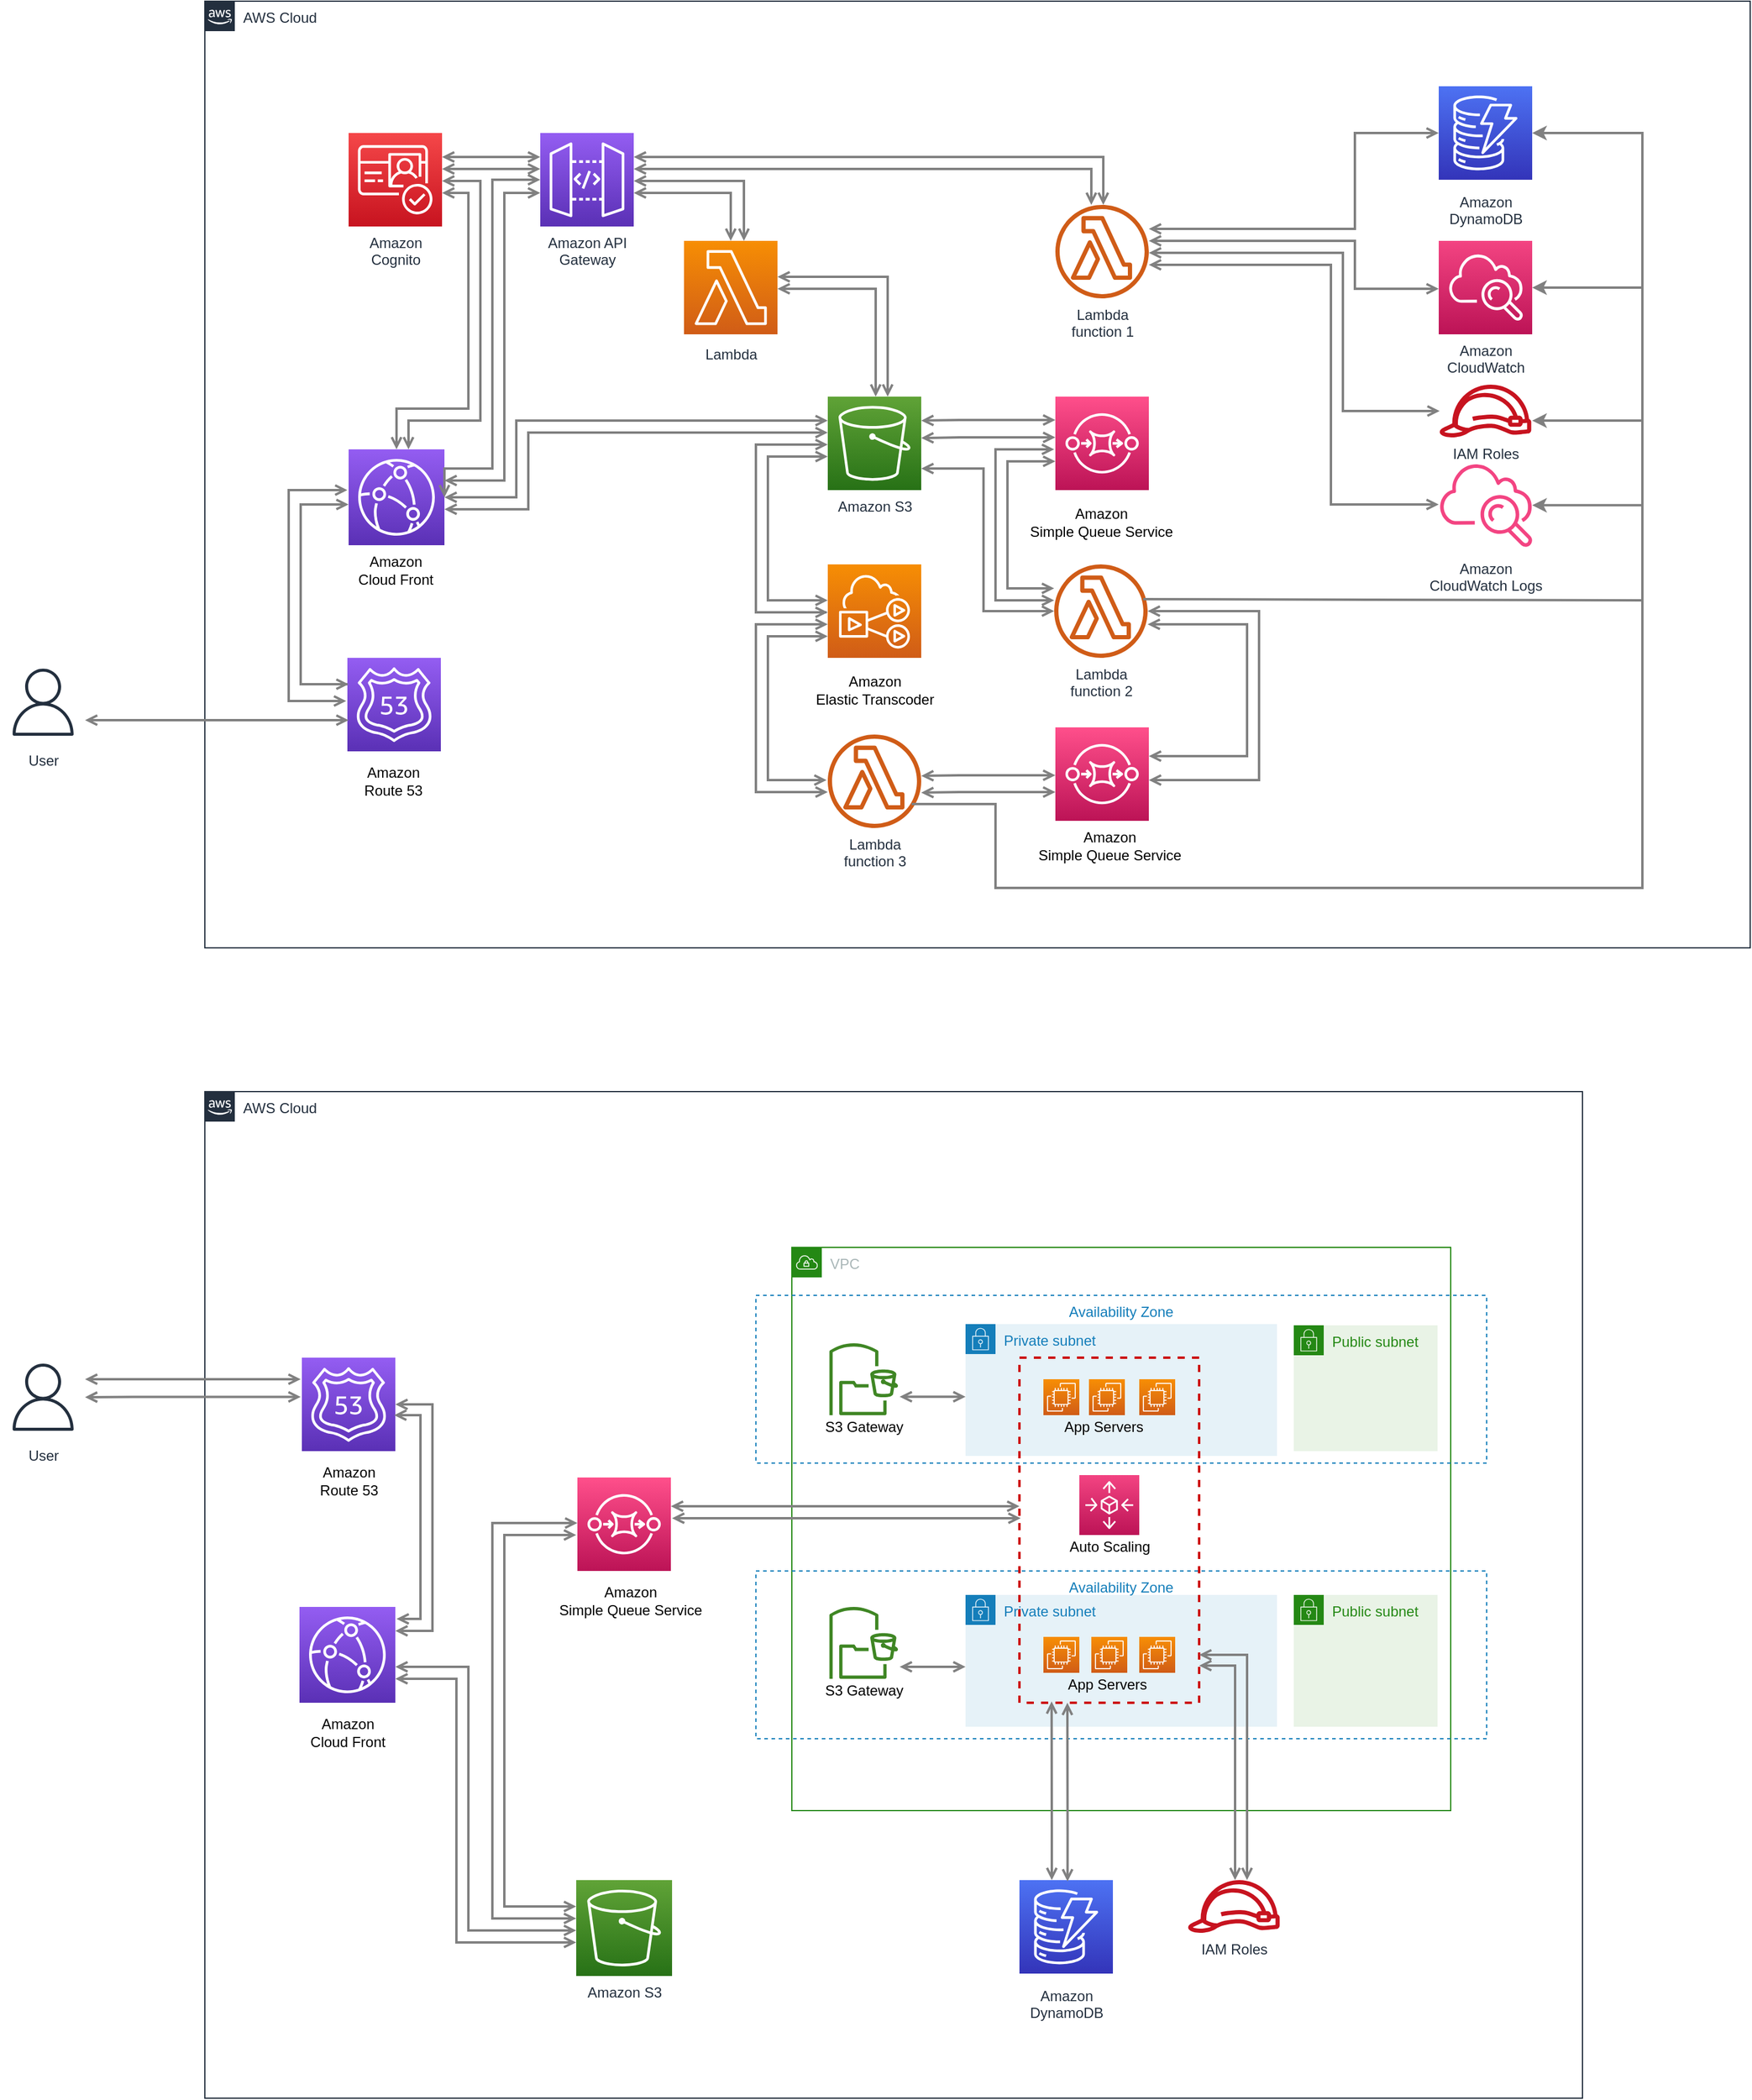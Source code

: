<mxfile version="18.1.1" type="github">
  <diagram id="Ht1M8jgEwFfnCIfOTk4-" name="Page-1">
    <mxGraphModel dx="1185" dy="693" grid="1" gridSize="10" guides="1" tooltips="1" connect="1" arrows="1" fold="1" page="1" pageScale="1" pageWidth="1169" pageHeight="827" math="0" shadow="0">
      <root>
        <mxCell id="0" />
        <mxCell id="1" parent="0" />
        <mxCell id="oiIDUnYNHTpMOxStJqNs-13" value="VPC" style="points=[[0,0],[0.25,0],[0.5,0],[0.75,0],[1,0],[1,0.25],[1,0.5],[1,0.75],[1,1],[0.75,1],[0.5,1],[0.25,1],[0,1],[0,0.75],[0,0.5],[0,0.25]];outlineConnect=0;gradientColor=none;html=1;whiteSpace=wrap;fontSize=12;fontStyle=0;container=1;pointerEvents=0;collapsible=0;recursiveResize=0;shape=mxgraph.aws4.group;grIcon=mxgraph.aws4.group_vpc;strokeColor=#248814;fillColor=none;verticalAlign=top;align=left;spacingLeft=30;fontColor=#AAB7B8;dashed=0;" vertex="1" parent="1">
          <mxGeometry x="750" y="1220" width="550" height="470" as="geometry" />
        </mxCell>
        <mxCell id="oiIDUnYNHTpMOxStJqNs-14" value="Private subnet" style="points=[[0,0],[0.25,0],[0.5,0],[0.75,0],[1,0],[1,0.25],[1,0.5],[1,0.75],[1,1],[0.75,1],[0.5,1],[0.25,1],[0,1],[0,0.75],[0,0.5],[0,0.25]];outlineConnect=0;gradientColor=none;html=1;whiteSpace=wrap;fontSize=12;fontStyle=0;container=1;pointerEvents=0;collapsible=0;recursiveResize=0;shape=mxgraph.aws4.group;grIcon=mxgraph.aws4.group_security_group;grStroke=0;strokeColor=#147EBA;fillColor=#E6F2F8;verticalAlign=top;align=left;spacingLeft=30;fontColor=#147EBA;dashed=0;" vertex="1" parent="oiIDUnYNHTpMOxStJqNs-13">
          <mxGeometry x="145" y="64" width="260" height="110" as="geometry" />
        </mxCell>
        <mxCell id="oiIDUnYNHTpMOxStJqNs-15" value="Private subnet" style="points=[[0,0],[0.25,0],[0.5,0],[0.75,0],[1,0],[1,0.25],[1,0.5],[1,0.75],[1,1],[0.75,1],[0.5,1],[0.25,1],[0,1],[0,0.75],[0,0.5],[0,0.25]];outlineConnect=0;gradientColor=none;html=1;whiteSpace=wrap;fontSize=12;fontStyle=0;container=1;pointerEvents=0;collapsible=0;recursiveResize=0;shape=mxgraph.aws4.group;grIcon=mxgraph.aws4.group_security_group;grStroke=0;strokeColor=#147EBA;fillColor=#E6F2F8;verticalAlign=top;align=left;spacingLeft=30;fontColor=#147EBA;dashed=0;" vertex="1" parent="oiIDUnYNHTpMOxStJqNs-13">
          <mxGeometry x="145" y="290" width="260" height="110" as="geometry" />
        </mxCell>
        <mxCell id="oiIDUnYNHTpMOxStJqNs-27" value="" style="sketch=0;points=[[0,0,0],[0.25,0,0],[0.5,0,0],[0.75,0,0],[1,0,0],[0,1,0],[0.25,1,0],[0.5,1,0],[0.75,1,0],[1,1,0],[0,0.25,0],[0,0.5,0],[0,0.75,0],[1,0.25,0],[1,0.5,0],[1,0.75,0]];points=[[0,0,0],[0.25,0,0],[0.5,0,0],[0.75,0,0],[1,0,0],[0,1,0],[0.25,1,0],[0.5,1,0],[0.75,1,0],[1,1,0],[0,0.25,0],[0,0.5,0],[0,0.75,0],[1,0.25,0],[1,0.5,0],[1,0.75,0]];outlineConnect=0;fontColor=#232F3E;gradientColor=#F34482;gradientDirection=north;fillColor=#BC1356;strokeColor=#ffffff;dashed=0;verticalLabelPosition=bottom;verticalAlign=top;align=center;html=1;fontSize=12;fontStyle=0;aspect=fixed;shape=mxgraph.aws4.resourceIcon;resIcon=mxgraph.aws4.autoscaling;" vertex="1" parent="oiIDUnYNHTpMOxStJqNs-13">
          <mxGeometry x="240" y="190" width="50" height="50" as="geometry" />
        </mxCell>
        <mxCell id="oiIDUnYNHTpMOxStJqNs-28" value="Auto Scaling" style="text;html=1;resizable=0;autosize=1;align=center;verticalAlign=middle;points=[];fillColor=none;strokeColor=none;rounded=0;" vertex="1" parent="oiIDUnYNHTpMOxStJqNs-13">
          <mxGeometry x="225" y="240" width="80" height="20" as="geometry" />
        </mxCell>
        <mxCell id="SyALjqZVbwJZsE9M6Zfd-1" value="AWS Cloud" style="points=[[0,0],[0.25,0],[0.5,0],[0.75,0],[1,0],[1,0.25],[1,0.5],[1,0.75],[1,1],[0.75,1],[0.5,1],[0.25,1],[0,1],[0,0.75],[0,0.5],[0,0.25]];outlineConnect=0;gradientColor=none;html=1;whiteSpace=wrap;fontSize=12;fontStyle=0;container=1;pointerEvents=0;collapsible=0;recursiveResize=0;shape=mxgraph.aws4.group;grIcon=mxgraph.aws4.group_aws_cloud_alt;strokeColor=#232F3E;fillColor=none;verticalAlign=top;align=left;spacingLeft=30;fontColor=#232F3E;dashed=0;" parent="1" vertex="1">
          <mxGeometry x="260" y="180" width="1290" height="790" as="geometry" />
        </mxCell>
        <mxCell id="SyALjqZVbwJZsE9M6Zfd-2" value="" style="sketch=0;points=[[0,0,0],[0.25,0,0],[0.5,0,0],[0.75,0,0],[1,0,0],[0,1,0],[0.25,1,0],[0.5,1,0],[0.75,1,0],[1,1,0],[0,0.25,0],[0,0.5,0],[0,0.75,0],[1,0.25,0],[1,0.5,0],[1,0.75,0]];outlineConnect=0;fontColor=#232F3E;gradientColor=#945DF2;gradientDirection=north;fillColor=#5A30B5;strokeColor=#ffffff;dashed=0;verticalLabelPosition=bottom;verticalAlign=top;align=center;html=1;fontSize=17;fontStyle=0;aspect=fixed;shape=mxgraph.aws4.resourceIcon;resIcon=mxgraph.aws4.cloudfront;" parent="SyALjqZVbwJZsE9M6Zfd-1" vertex="1">
          <mxGeometry x="120" y="374" width="80" height="80" as="geometry" />
        </mxCell>
        <mxCell id="SyALjqZVbwJZsE9M6Zfd-7" value="Amazon &lt;br&gt;Cloud Front" style="text;html=1;resizable=0;autosize=1;align=center;verticalAlign=middle;points=[];fillColor=none;strokeColor=none;rounded=0;fontSize=12;labelBackgroundColor=default;" parent="SyALjqZVbwJZsE9M6Zfd-1" vertex="1">
          <mxGeometry x="119" y="460" width="80" height="30" as="geometry" />
        </mxCell>
        <mxCell id="UEzPUAAOIrF-is8g5C7q-111" value="Amazon &lt;br&gt;Cognito" style="outlineConnect=0;fontColor=#232F3E;gradientColor=#F54749;gradientDirection=north;fillColor=#C7131F;strokeColor=#ffffff;dashed=0;verticalLabelPosition=bottom;verticalAlign=top;align=center;html=1;fontSize=12;fontStyle=0;aspect=fixed;shape=mxgraph.aws4.resourceIcon;resIcon=mxgraph.aws4.cognito;labelBackgroundColor=#ffffff;" parent="SyALjqZVbwJZsE9M6Zfd-1" vertex="1">
          <mxGeometry x="120" y="110" width="78" height="78" as="geometry" />
        </mxCell>
        <mxCell id="UEzPUAAOIrF-is8g5C7q-113" value="Lambda" style="outlineConnect=0;fontColor=#232F3E;gradientColor=#F78E04;gradientDirection=north;fillColor=#D05C17;strokeColor=#ffffff;dashed=0;verticalLabelPosition=bottom;verticalAlign=top;align=center;html=1;fontSize=12;fontStyle=0;aspect=fixed;shape=mxgraph.aws4.resourceIcon;resIcon=mxgraph.aws4.lambda;labelBackgroundColor=#ffffff;spacingTop=3;" parent="SyALjqZVbwJZsE9M6Zfd-1" vertex="1">
          <mxGeometry x="400" y="200" width="78" height="78" as="geometry" />
        </mxCell>
        <mxCell id="UEzPUAAOIrF-is8g5C7q-114" value="Amazon API&lt;br&gt;Gateway&lt;br&gt;" style="outlineConnect=0;fontColor=#232F3E;gradientColor=#945DF2;gradientDirection=north;fillColor=#5A30B5;strokeColor=#ffffff;dashed=0;verticalLabelPosition=bottom;verticalAlign=top;align=center;html=1;fontSize=12;fontStyle=0;aspect=fixed;shape=mxgraph.aws4.resourceIcon;resIcon=mxgraph.aws4.api_gateway;labelBackgroundColor=#ffffff;" parent="SyALjqZVbwJZsE9M6Zfd-1" vertex="1">
          <mxGeometry x="280" y="110" width="78" height="78" as="geometry" />
        </mxCell>
        <mxCell id="UEzPUAAOIrF-is8g5C7q-126" style="edgeStyle=orthogonalEdgeStyle;rounded=0;orthogonalLoop=1;jettySize=auto;html=1;startArrow=open;startFill=0;endArrow=open;endFill=0;strokeWidth=2;strokeColor=#808080;" parent="SyALjqZVbwJZsE9M6Zfd-1" source="UEzPUAAOIrF-is8g5C7q-113" target="UEzPUAAOIrF-is8g5C7q-114" edge="1">
          <mxGeometry relative="1" as="geometry">
            <Array as="points">
              <mxPoint x="439" y="160" />
            </Array>
          </mxGeometry>
        </mxCell>
        <mxCell id="UEzPUAAOIrF-is8g5C7q-141" style="edgeStyle=orthogonalEdgeStyle;rounded=0;orthogonalLoop=1;jettySize=auto;html=1;startArrow=open;startFill=0;endArrow=open;endFill=0;strokeWidth=2;strokeColor=#808080;" parent="SyALjqZVbwJZsE9M6Zfd-1" source="UEzPUAAOIrF-is8g5C7q-113" target="UEzPUAAOIrF-is8g5C7q-114" edge="1">
          <mxGeometry relative="1" as="geometry">
            <mxPoint x="421" y="119.664" as="sourcePoint" />
            <mxPoint x="338.966" y="206.94" as="targetPoint" />
            <Array as="points">
              <mxPoint x="450" y="150" />
            </Array>
          </mxGeometry>
        </mxCell>
        <mxCell id="UEzPUAAOIrF-is8g5C7q-115" value="Lambda&lt;br&gt;function 1" style="outlineConnect=0;fontColor=#232F3E;gradientColor=none;fillColor=#D05C17;strokeColor=none;dashed=0;verticalLabelPosition=bottom;verticalAlign=top;align=center;html=1;fontSize=12;fontStyle=0;aspect=fixed;pointerEvents=1;shape=mxgraph.aws4.lambda_function;labelBackgroundColor=#ffffff;" parent="SyALjqZVbwJZsE9M6Zfd-1" vertex="1">
          <mxGeometry x="710" y="170" width="78" height="78" as="geometry" />
        </mxCell>
        <mxCell id="UEzPUAAOIrF-is8g5C7q-129" style="edgeStyle=orthogonalEdgeStyle;rounded=0;orthogonalLoop=1;jettySize=auto;html=1;startArrow=open;startFill=0;endArrow=open;endFill=0;strokeWidth=2;strokeColor=#808080;" parent="SyALjqZVbwJZsE9M6Zfd-1" source="UEzPUAAOIrF-is8g5C7q-114" target="UEzPUAAOIrF-is8g5C7q-115" edge="1">
          <mxGeometry relative="1" as="geometry">
            <Array as="points">
              <mxPoint x="740" y="140" />
            </Array>
          </mxGeometry>
        </mxCell>
        <mxCell id="UEzPUAAOIrF-is8g5C7q-142" style="edgeStyle=orthogonalEdgeStyle;rounded=0;orthogonalLoop=1;jettySize=auto;html=1;startArrow=open;startFill=0;endArrow=open;endFill=0;strokeWidth=2;strokeColor=#808080;" parent="SyALjqZVbwJZsE9M6Zfd-1" source="UEzPUAAOIrF-is8g5C7q-114" target="UEzPUAAOIrF-is8g5C7q-115" edge="1">
          <mxGeometry relative="1" as="geometry">
            <mxPoint x="378" y="245.94" as="sourcePoint" />
            <mxPoint x="511" y="245.94" as="targetPoint" />
            <Array as="points">
              <mxPoint x="750" y="130" />
            </Array>
          </mxGeometry>
        </mxCell>
        <mxCell id="UEzPUAAOIrF-is8g5C7q-119" value="Amazon&lt;br&gt;DynamoDB&lt;br&gt;" style="outlineConnect=0;fontColor=#232F3E;gradientColor=#4D72F3;gradientDirection=north;fillColor=#3334B9;strokeColor=#ffffff;dashed=0;verticalLabelPosition=bottom;verticalAlign=top;align=center;html=1;fontSize=12;fontStyle=0;aspect=fixed;shape=mxgraph.aws4.resourceIcon;resIcon=mxgraph.aws4.dynamodb;labelBackgroundColor=#ffffff;spacingTop=5;" parent="SyALjqZVbwJZsE9M6Zfd-1" vertex="1">
          <mxGeometry x="1030.0" y="70.94" width="78" height="78" as="geometry" />
        </mxCell>
        <mxCell id="UEzPUAAOIrF-is8g5C7q-132" style="edgeStyle=orthogonalEdgeStyle;rounded=0;orthogonalLoop=1;jettySize=auto;html=1;startArrow=open;startFill=0;endArrow=open;endFill=0;strokeWidth=2;strokeColor=#808080;" parent="SyALjqZVbwJZsE9M6Zfd-1" source="UEzPUAAOIrF-is8g5C7q-115" target="UEzPUAAOIrF-is8g5C7q-119" edge="1">
          <mxGeometry relative="1" as="geometry">
            <Array as="points">
              <mxPoint x="960" y="190" />
              <mxPoint x="960" y="110" />
            </Array>
          </mxGeometry>
        </mxCell>
        <mxCell id="UEzPUAAOIrF-is8g5C7q-121" value="Amazon&lt;br&gt;CloudWatch&lt;br&gt;" style="outlineConnect=0;fontColor=#232F3E;gradientColor=#F34482;gradientDirection=north;fillColor=#BC1356;strokeColor=#ffffff;dashed=0;verticalLabelPosition=bottom;verticalAlign=top;align=center;html=1;fontSize=12;fontStyle=0;aspect=fixed;shape=mxgraph.aws4.resourceIcon;resIcon=mxgraph.aws4.cloudwatch;labelBackgroundColor=#ffffff;" parent="SyALjqZVbwJZsE9M6Zfd-1" vertex="1">
          <mxGeometry x="1030.0" y="200" width="78" height="78" as="geometry" />
        </mxCell>
        <mxCell id="UEzPUAAOIrF-is8g5C7q-122" value="IAM Roles" style="outlineConnect=0;fontColor=#232F3E;gradientColor=none;fillColor=#C7131F;strokeColor=none;dashed=0;verticalLabelPosition=bottom;verticalAlign=top;align=center;html=1;fontSize=12;fontStyle=0;aspect=fixed;pointerEvents=1;shape=mxgraph.aws4.role;labelBackgroundColor=#ffffff;" parent="SyALjqZVbwJZsE9M6Zfd-1" vertex="1">
          <mxGeometry x="1030.0" y="320" width="78" height="44" as="geometry" />
        </mxCell>
        <mxCell id="UEzPUAAOIrF-is8g5C7q-123" value="Amazon&lt;br&gt;CloudWatch Logs&lt;br&gt;" style="outlineConnect=0;fontColor=#232F3E;gradientColor=none;gradientDirection=north;fillColor=#F34482;strokeColor=none;dashed=0;verticalLabelPosition=bottom;verticalAlign=top;align=center;html=1;fontSize=12;fontStyle=0;aspect=fixed;shape=mxgraph.aws4.cloudwatch;labelBackgroundColor=#ffffff;" parent="SyALjqZVbwJZsE9M6Zfd-1" vertex="1">
          <mxGeometry x="1030.0" y="382" width="78" height="78" as="geometry" />
        </mxCell>
        <mxCell id="UEzPUAAOIrF-is8g5C7q-134" style="edgeStyle=orthogonalEdgeStyle;rounded=0;orthogonalLoop=1;jettySize=auto;html=1;startArrow=open;startFill=0;endArrow=open;endFill=0;strokeWidth=2;strokeColor=#808080;" parent="SyALjqZVbwJZsE9M6Zfd-1" source="UEzPUAAOIrF-is8g5C7q-115" target="UEzPUAAOIrF-is8g5C7q-121" edge="1">
          <mxGeometry relative="1" as="geometry">
            <Array as="points">
              <mxPoint x="960" y="200" />
              <mxPoint x="960" y="240" />
            </Array>
          </mxGeometry>
        </mxCell>
        <mxCell id="UEzPUAAOIrF-is8g5C7q-135" style="edgeStyle=orthogonalEdgeStyle;rounded=0;orthogonalLoop=1;jettySize=auto;html=1;startArrow=open;startFill=0;endArrow=open;endFill=0;strokeWidth=2;strokeColor=#808080;" parent="SyALjqZVbwJZsE9M6Zfd-1" source="UEzPUAAOIrF-is8g5C7q-115" target="UEzPUAAOIrF-is8g5C7q-122" edge="1">
          <mxGeometry relative="1" as="geometry">
            <Array as="points">
              <mxPoint x="950" y="210" />
              <mxPoint x="950" y="342" />
            </Array>
          </mxGeometry>
        </mxCell>
        <mxCell id="UEzPUAAOIrF-is8g5C7q-136" style="edgeStyle=orthogonalEdgeStyle;rounded=0;orthogonalLoop=1;jettySize=auto;html=1;startArrow=open;startFill=0;endArrow=open;endFill=0;strokeWidth=2;strokeColor=#808080;" parent="SyALjqZVbwJZsE9M6Zfd-1" source="UEzPUAAOIrF-is8g5C7q-115" target="UEzPUAAOIrF-is8g5C7q-123" edge="1">
          <mxGeometry relative="1" as="geometry">
            <Array as="points">
              <mxPoint x="940" y="220" />
              <mxPoint x="940" y="420" />
            </Array>
          </mxGeometry>
        </mxCell>
        <mxCell id="UEzPUAAOIrF-is8g5C7q-116" value="Amazon S3" style="outlineConnect=0;fontColor=#232F3E;gradientColor=#60A337;gradientDirection=north;fillColor=#277116;strokeColor=#ffffff;dashed=0;verticalLabelPosition=bottom;verticalAlign=top;align=center;html=1;fontSize=12;fontStyle=0;aspect=fixed;shape=mxgraph.aws4.resourceIcon;resIcon=mxgraph.aws4.s3;labelBackgroundColor=#ffffff;" parent="SyALjqZVbwJZsE9M6Zfd-1" vertex="1">
          <mxGeometry x="520.0" y="330" width="78" height="78" as="geometry" />
        </mxCell>
        <mxCell id="SyALjqZVbwJZsE9M6Zfd-11" style="edgeStyle=orthogonalEdgeStyle;rounded=0;orthogonalLoop=1;jettySize=auto;html=1;startArrow=open;startFill=0;endArrow=open;endFill=0;strokeWidth=2;strokeColor=#808080;" parent="SyALjqZVbwJZsE9M6Zfd-1" edge="1">
          <mxGeometry relative="1" as="geometry">
            <mxPoint x="280" y="130" as="sourcePoint" />
            <mxPoint x="198.0" y="130" as="targetPoint" />
            <Array as="points">
              <mxPoint x="230" y="130" />
              <mxPoint x="230" y="130" />
            </Array>
          </mxGeometry>
        </mxCell>
        <mxCell id="SyALjqZVbwJZsE9M6Zfd-12" style="edgeStyle=orthogonalEdgeStyle;rounded=0;orthogonalLoop=1;jettySize=auto;html=1;startArrow=open;startFill=0;endArrow=open;endFill=0;strokeWidth=2;strokeColor=#808080;" parent="SyALjqZVbwJZsE9M6Zfd-1" edge="1">
          <mxGeometry relative="1" as="geometry">
            <mxPoint x="280" y="140" as="sourcePoint" />
            <mxPoint x="198.0" y="140" as="targetPoint" />
            <Array as="points">
              <mxPoint x="230" y="140" />
              <mxPoint x="230" y="140" />
            </Array>
          </mxGeometry>
        </mxCell>
        <mxCell id="SyALjqZVbwJZsE9M6Zfd-13" style="edgeStyle=orthogonalEdgeStyle;rounded=0;orthogonalLoop=1;jettySize=auto;html=1;startArrow=open;startFill=0;endArrow=open;endFill=0;strokeWidth=2;strokeColor=#808080;" parent="SyALjqZVbwJZsE9M6Zfd-1" source="UEzPUAAOIrF-is8g5C7q-116" target="UEzPUAAOIrF-is8g5C7q-113" edge="1">
          <mxGeometry relative="1" as="geometry">
            <mxPoint x="570" y="278" as="sourcePoint" />
            <mxPoint x="478" y="228" as="targetPoint" />
            <Array as="points">
              <mxPoint x="560" y="240" />
            </Array>
          </mxGeometry>
        </mxCell>
        <mxCell id="SyALjqZVbwJZsE9M6Zfd-16" style="edgeStyle=orthogonalEdgeStyle;rounded=0;orthogonalLoop=1;jettySize=auto;html=1;startArrow=open;startFill=0;endArrow=open;endFill=0;strokeWidth=2;strokeColor=#808080;" parent="SyALjqZVbwJZsE9M6Zfd-1" source="UEzPUAAOIrF-is8g5C7q-116" edge="1">
          <mxGeometry relative="1" as="geometry">
            <mxPoint x="570" y="320" as="sourcePoint" />
            <mxPoint x="478" y="230" as="targetPoint" />
            <Array as="points">
              <mxPoint x="570" y="230" />
            </Array>
          </mxGeometry>
        </mxCell>
        <mxCell id="SyALjqZVbwJZsE9M6Zfd-17" style="edgeStyle=orthogonalEdgeStyle;rounded=0;orthogonalLoop=1;jettySize=auto;html=1;startArrow=open;startFill=0;endArrow=open;endFill=0;strokeWidth=2;strokeColor=#808080;" parent="SyALjqZVbwJZsE9M6Zfd-1" source="UEzPUAAOIrF-is8g5C7q-114" target="SyALjqZVbwJZsE9M6Zfd-2" edge="1">
          <mxGeometry relative="1" as="geometry">
            <mxPoint x="272" y="290" as="sourcePoint" />
            <mxPoint x="190.0" y="290" as="targetPoint" />
            <Array as="points">
              <mxPoint x="250" y="160" />
              <mxPoint x="250" y="400" />
            </Array>
          </mxGeometry>
        </mxCell>
        <mxCell id="SyALjqZVbwJZsE9M6Zfd-21" style="edgeStyle=orthogonalEdgeStyle;rounded=0;orthogonalLoop=1;jettySize=auto;html=1;startArrow=open;startFill=0;endArrow=open;endFill=0;strokeWidth=2;strokeColor=#808080;entryX=1;entryY=0.5;entryDx=0;entryDy=0;entryPerimeter=0;" parent="SyALjqZVbwJZsE9M6Zfd-1" source="UEzPUAAOIrF-is8g5C7q-114" target="SyALjqZVbwJZsE9M6Zfd-2" edge="1">
          <mxGeometry relative="1" as="geometry">
            <mxPoint x="270" y="148.94" as="sourcePoint" />
            <mxPoint x="190" y="418.94" as="targetPoint" />
            <Array as="points">
              <mxPoint x="240" y="149" />
              <mxPoint x="240" y="390" />
            </Array>
          </mxGeometry>
        </mxCell>
        <mxCell id="SyALjqZVbwJZsE9M6Zfd-22" style="edgeStyle=orthogonalEdgeStyle;rounded=0;orthogonalLoop=1;jettySize=auto;html=1;startArrow=open;startFill=0;endArrow=open;endFill=0;strokeWidth=2;strokeColor=#808080;" parent="SyALjqZVbwJZsE9M6Zfd-1" source="UEzPUAAOIrF-is8g5C7q-116" target="SyALjqZVbwJZsE9M6Zfd-2" edge="1">
          <mxGeometry relative="1" as="geometry">
            <mxPoint x="282" y="413.58" as="sourcePoint" />
            <mxPoint x="220" y="414" as="targetPoint" />
            <Array as="points">
              <mxPoint x="260" y="350" />
              <mxPoint x="260" y="414" />
            </Array>
          </mxGeometry>
        </mxCell>
        <mxCell id="SyALjqZVbwJZsE9M6Zfd-24" style="edgeStyle=orthogonalEdgeStyle;rounded=0;orthogonalLoop=1;jettySize=auto;html=1;startArrow=open;startFill=0;endArrow=open;endFill=0;strokeWidth=2;strokeColor=#808080;" parent="SyALjqZVbwJZsE9M6Zfd-1" edge="1">
          <mxGeometry relative="1" as="geometry">
            <mxPoint x="520" y="360" as="sourcePoint" />
            <mxPoint x="200" y="424" as="targetPoint" />
            <Array as="points">
              <mxPoint x="520" y="360" />
              <mxPoint x="270" y="360" />
              <mxPoint x="270" y="424" />
            </Array>
          </mxGeometry>
        </mxCell>
        <mxCell id="SyALjqZVbwJZsE9M6Zfd-25" value="" style="sketch=0;points=[[0,0,0],[0.25,0,0],[0.5,0,0],[0.75,0,0],[1,0,0],[0,1,0],[0.25,1,0],[0.5,1,0],[0.75,1,0],[1,1,0],[0,0.25,0],[0,0.5,0],[0,0.75,0],[1,0.25,0],[1,0.5,0],[1,0.75,0]];outlineConnect=0;fontColor=#232F3E;gradientColor=#FF4F8B;gradientDirection=north;fillColor=#BC1356;strokeColor=#ffffff;dashed=0;verticalLabelPosition=bottom;verticalAlign=top;align=center;html=1;fontSize=12;fontStyle=0;aspect=fixed;shape=mxgraph.aws4.resourceIcon;resIcon=mxgraph.aws4.sqs;labelBackgroundColor=default;" parent="SyALjqZVbwJZsE9M6Zfd-1" vertex="1">
          <mxGeometry x="710" y="330" width="78" height="78" as="geometry" />
        </mxCell>
        <mxCell id="SyALjqZVbwJZsE9M6Zfd-26" value="Amazon &lt;br&gt;Simple Queue Service" style="text;html=1;resizable=0;autosize=1;align=center;verticalAlign=middle;points=[];fillColor=none;strokeColor=none;rounded=0;fontSize=12;labelBackgroundColor=default;" parent="SyALjqZVbwJZsE9M6Zfd-1" vertex="1">
          <mxGeometry x="683" y="420" width="130" height="30" as="geometry" />
        </mxCell>
        <mxCell id="SyALjqZVbwJZsE9M6Zfd-27" style="edgeStyle=orthogonalEdgeStyle;rounded=0;orthogonalLoop=1;jettySize=auto;html=1;startArrow=open;startFill=0;endArrow=open;endFill=0;strokeWidth=2;strokeColor=#808080;exitX=0;exitY=0.25;exitDx=0;exitDy=0;exitPerimeter=0;" parent="SyALjqZVbwJZsE9M6Zfd-1" source="SyALjqZVbwJZsE9M6Zfd-25" edge="1">
          <mxGeometry relative="1" as="geometry">
            <mxPoint x="680" y="350.0" as="sourcePoint" />
            <mxPoint x="598.0" y="350.0" as="targetPoint" />
            <Array as="points">
              <mxPoint x="630" y="349" />
            </Array>
          </mxGeometry>
        </mxCell>
        <mxCell id="SyALjqZVbwJZsE9M6Zfd-28" style="edgeStyle=orthogonalEdgeStyle;rounded=0;orthogonalLoop=1;jettySize=auto;html=1;startArrow=open;startFill=0;endArrow=open;endFill=0;strokeWidth=2;strokeColor=#808080;exitX=0;exitY=0.25;exitDx=0;exitDy=0;exitPerimeter=0;" parent="SyALjqZVbwJZsE9M6Zfd-1" edge="1">
          <mxGeometry relative="1" as="geometry">
            <mxPoint x="710" y="364.02" as="sourcePoint" />
            <mxPoint x="598.0" y="364.52" as="targetPoint" />
            <Array as="points">
              <mxPoint x="630" y="363.52" />
            </Array>
          </mxGeometry>
        </mxCell>
        <mxCell id="SyALjqZVbwJZsE9M6Zfd-29" value="" style="sketch=0;points=[[0,0,0],[0.25,0,0],[0.5,0,0],[0.75,0,0],[1,0,0],[0,1,0],[0.25,1,0],[0.5,1,0],[0.75,1,0],[1,1,0],[0,0.25,0],[0,0.5,0],[0,0.75,0],[1,0.25,0],[1,0.5,0],[1,0.75,0]];outlineConnect=0;fontColor=#232F3E;gradientColor=#F78E04;gradientDirection=north;fillColor=#D05C17;strokeColor=#ffffff;dashed=0;verticalLabelPosition=bottom;verticalAlign=top;align=center;html=1;fontSize=12;fontStyle=0;aspect=fixed;shape=mxgraph.aws4.resourceIcon;resIcon=mxgraph.aws4.elastic_transcoder;labelBackgroundColor=default;" parent="SyALjqZVbwJZsE9M6Zfd-1" vertex="1">
          <mxGeometry x="520" y="470" width="78" height="78" as="geometry" />
        </mxCell>
        <mxCell id="SyALjqZVbwJZsE9M6Zfd-30" value="Amazon &lt;br&gt;Elastic Transcoder" style="text;html=1;resizable=0;autosize=1;align=center;verticalAlign=middle;points=[];fillColor=none;strokeColor=none;rounded=0;fontSize=12;labelBackgroundColor=default;" parent="SyALjqZVbwJZsE9M6Zfd-1" vertex="1">
          <mxGeometry x="504" y="560" width="110" height="30" as="geometry" />
        </mxCell>
        <mxCell id="SyALjqZVbwJZsE9M6Zfd-33" value="Lambda&lt;br&gt;function 2" style="outlineConnect=0;fontColor=#232F3E;gradientColor=none;fillColor=#D05C17;strokeColor=none;dashed=0;verticalLabelPosition=bottom;verticalAlign=top;align=center;html=1;fontSize=12;fontStyle=0;aspect=fixed;pointerEvents=1;shape=mxgraph.aws4.lambda_function;labelBackgroundColor=#ffffff;" parent="SyALjqZVbwJZsE9M6Zfd-1" vertex="1">
          <mxGeometry x="709" y="470" width="78" height="78" as="geometry" />
        </mxCell>
        <mxCell id="SyALjqZVbwJZsE9M6Zfd-34" value="Lambda&lt;br&gt;function 3" style="outlineConnect=0;fontColor=#232F3E;gradientColor=none;fillColor=#D05C17;strokeColor=none;dashed=0;verticalLabelPosition=bottom;verticalAlign=top;align=center;html=1;fontSize=12;fontStyle=0;aspect=fixed;pointerEvents=1;shape=mxgraph.aws4.lambda_function;labelBackgroundColor=#ffffff;" parent="SyALjqZVbwJZsE9M6Zfd-1" vertex="1">
          <mxGeometry x="520" y="612" width="78" height="78" as="geometry" />
        </mxCell>
        <mxCell id="SyALjqZVbwJZsE9M6Zfd-35" value="" style="sketch=0;points=[[0,0,0],[0.25,0,0],[0.5,0,0],[0.75,0,0],[1,0,0],[0,1,0],[0.25,1,0],[0.5,1,0],[0.75,1,0],[1,1,0],[0,0.25,0],[0,0.5,0],[0,0.75,0],[1,0.25,0],[1,0.5,0],[1,0.75,0]];outlineConnect=0;fontColor=#232F3E;gradientColor=#FF4F8B;gradientDirection=north;fillColor=#BC1356;strokeColor=#ffffff;dashed=0;verticalLabelPosition=bottom;verticalAlign=top;align=center;html=1;fontSize=12;fontStyle=0;aspect=fixed;shape=mxgraph.aws4.resourceIcon;resIcon=mxgraph.aws4.sqs;labelBackgroundColor=default;" parent="SyALjqZVbwJZsE9M6Zfd-1" vertex="1">
          <mxGeometry x="710" y="606" width="78" height="78" as="geometry" />
        </mxCell>
        <mxCell id="SyALjqZVbwJZsE9M6Zfd-36" value="Amazon &lt;br&gt;Simple Queue Service" style="text;html=1;resizable=0;autosize=1;align=center;verticalAlign=middle;points=[];fillColor=none;strokeColor=none;rounded=0;fontSize=12;labelBackgroundColor=default;" parent="SyALjqZVbwJZsE9M6Zfd-1" vertex="1">
          <mxGeometry x="690" y="690" width="130" height="30" as="geometry" />
        </mxCell>
        <mxCell id="SyALjqZVbwJZsE9M6Zfd-37" style="edgeStyle=orthogonalEdgeStyle;rounded=0;orthogonalLoop=1;jettySize=auto;html=1;startArrow=open;startFill=0;endArrow=open;endFill=0;strokeWidth=2;strokeColor=#808080;exitX=0;exitY=0.25;exitDx=0;exitDy=0;exitPerimeter=0;" parent="SyALjqZVbwJZsE9M6Zfd-1" target="SyALjqZVbwJZsE9M6Zfd-33" edge="1">
          <mxGeometry relative="1" as="geometry">
            <mxPoint x="709.0" y="374.02" as="sourcePoint" />
            <mxPoint x="597" y="374.52" as="targetPoint" />
            <Array as="points">
              <mxPoint x="660" y="374" />
              <mxPoint x="660" y="500" />
            </Array>
          </mxGeometry>
        </mxCell>
        <mxCell id="SyALjqZVbwJZsE9M6Zfd-43" value="" style="endArrow=classic;html=1;rounded=0;fontSize=12;strokeColor=#808080;strokeWidth=2;exitX=0.953;exitY=0.372;exitDx=0;exitDy=0;exitPerimeter=0;" parent="SyALjqZVbwJZsE9M6Zfd-1" source="SyALjqZVbwJZsE9M6Zfd-33" target="UEzPUAAOIrF-is8g5C7q-119" edge="1">
          <mxGeometry width="50" height="50" relative="1" as="geometry">
            <mxPoint x="790" y="500" as="sourcePoint" />
            <mxPoint x="1118.0" y="441.0" as="targetPoint" />
            <Array as="points">
              <mxPoint x="1200" y="500" />
              <mxPoint x="1200" y="110" />
            </Array>
          </mxGeometry>
        </mxCell>
        <mxCell id="SyALjqZVbwJZsE9M6Zfd-49" style="edgeStyle=orthogonalEdgeStyle;rounded=0;orthogonalLoop=1;jettySize=auto;html=1;startArrow=open;startFill=0;endArrow=open;endFill=0;strokeWidth=2;strokeColor=#808080;" parent="SyALjqZVbwJZsE9M6Zfd-1" source="SyALjqZVbwJZsE9M6Zfd-33" target="SyALjqZVbwJZsE9M6Zfd-35" edge="1">
          <mxGeometry relative="1" as="geometry">
            <mxPoint x="710" y="520" as="sourcePoint" />
            <mxPoint x="628.0" y="530" as="targetPoint" />
            <Array as="points">
              <mxPoint x="870" y="520" />
              <mxPoint x="870" y="630" />
            </Array>
          </mxGeometry>
        </mxCell>
        <mxCell id="SyALjqZVbwJZsE9M6Zfd-47" style="edgeStyle=orthogonalEdgeStyle;rounded=0;orthogonalLoop=1;jettySize=auto;html=1;startArrow=open;startFill=0;endArrow=open;endFill=0;strokeWidth=2;strokeColor=#808080;" parent="SyALjqZVbwJZsE9M6Zfd-1" source="SyALjqZVbwJZsE9M6Zfd-33" target="UEzPUAAOIrF-is8g5C7q-116" edge="1">
          <mxGeometry relative="1" as="geometry">
            <mxPoint x="710" y="520" as="sourcePoint" />
            <mxPoint x="608.0" y="390" as="targetPoint" />
            <Array as="points">
              <mxPoint x="650" y="509" />
              <mxPoint x="650" y="390" />
            </Array>
          </mxGeometry>
        </mxCell>
        <mxCell id="SyALjqZVbwJZsE9M6Zfd-51" style="edgeStyle=orthogonalEdgeStyle;rounded=0;orthogonalLoop=1;jettySize=auto;html=1;startArrow=open;startFill=0;endArrow=open;endFill=0;strokeWidth=2;strokeColor=#808080;" parent="SyALjqZVbwJZsE9M6Zfd-1" source="SyALjqZVbwJZsE9M6Zfd-33" target="SyALjqZVbwJZsE9M6Zfd-35" edge="1">
          <mxGeometry relative="1" as="geometry">
            <mxPoint x="710" y="530" as="sourcePoint" />
            <mxPoint x="810" y="650" as="targetPoint" />
            <Array as="points">
              <mxPoint x="880" y="509" />
              <mxPoint x="880" y="650" />
            </Array>
          </mxGeometry>
        </mxCell>
        <mxCell id="SyALjqZVbwJZsE9M6Zfd-54" value="" style="endArrow=classic;html=1;rounded=0;fontSize=12;strokeColor=#808080;strokeWidth=2;" parent="SyALjqZVbwJZsE9M6Zfd-1" edge="1">
          <mxGeometry width="50" height="50" relative="1" as="geometry">
            <mxPoint x="1200" y="350" as="sourcePoint" />
            <mxPoint x="1108" y="350" as="targetPoint" />
            <Array as="points">
              <mxPoint x="1150" y="350" />
            </Array>
          </mxGeometry>
        </mxCell>
        <mxCell id="SyALjqZVbwJZsE9M6Zfd-55" value="" style="endArrow=classic;html=1;rounded=0;fontSize=12;strokeColor=#808080;strokeWidth=2;" parent="SyALjqZVbwJZsE9M6Zfd-1" edge="1">
          <mxGeometry width="50" height="50" relative="1" as="geometry">
            <mxPoint x="1200" y="420.68" as="sourcePoint" />
            <mxPoint x="1108" y="420.68" as="targetPoint" />
            <Array as="points">
              <mxPoint x="1150" y="420.68" />
            </Array>
          </mxGeometry>
        </mxCell>
        <mxCell id="SyALjqZVbwJZsE9M6Zfd-56" style="edgeStyle=orthogonalEdgeStyle;rounded=0;orthogonalLoop=1;jettySize=auto;html=1;startArrow=open;startFill=0;endArrow=open;endFill=0;strokeWidth=2;strokeColor=#808080;exitX=0;exitY=0.25;exitDx=0;exitDy=0;exitPerimeter=0;" parent="SyALjqZVbwJZsE9M6Zfd-1" edge="1">
          <mxGeometry relative="1" as="geometry">
            <mxPoint x="710" y="646" as="sourcePoint" />
            <mxPoint x="598" y="646.5" as="targetPoint" />
            <Array as="points">
              <mxPoint x="630" y="645.5" />
            </Array>
          </mxGeometry>
        </mxCell>
        <mxCell id="SyALjqZVbwJZsE9M6Zfd-57" style="edgeStyle=orthogonalEdgeStyle;rounded=0;orthogonalLoop=1;jettySize=auto;html=1;startArrow=open;startFill=0;endArrow=open;endFill=0;strokeWidth=2;strokeColor=#808080;exitX=0;exitY=0.25;exitDx=0;exitDy=0;exitPerimeter=0;" parent="SyALjqZVbwJZsE9M6Zfd-1" edge="1">
          <mxGeometry relative="1" as="geometry">
            <mxPoint x="710" y="660" as="sourcePoint" />
            <mxPoint x="598" y="660.5" as="targetPoint" />
            <Array as="points">
              <mxPoint x="630" y="659.5" />
            </Array>
          </mxGeometry>
        </mxCell>
        <mxCell id="SyALjqZVbwJZsE9M6Zfd-59" style="edgeStyle=orthogonalEdgeStyle;rounded=0;orthogonalLoop=1;jettySize=auto;html=1;startArrow=open;startFill=0;endArrow=open;endFill=0;strokeWidth=2;strokeColor=#808080;" parent="SyALjqZVbwJZsE9M6Zfd-1" edge="1">
          <mxGeometry relative="1" as="geometry">
            <mxPoint x="520" y="530" as="sourcePoint" />
            <mxPoint x="519" y="650" as="targetPoint" />
            <Array as="points">
              <mxPoint x="470" y="530" />
              <mxPoint x="470" y="650" />
            </Array>
          </mxGeometry>
        </mxCell>
        <mxCell id="SyALjqZVbwJZsE9M6Zfd-60" style="edgeStyle=orthogonalEdgeStyle;rounded=0;orthogonalLoop=1;jettySize=auto;html=1;startArrow=open;startFill=0;endArrow=open;endFill=0;strokeWidth=2;strokeColor=#808080;" parent="SyALjqZVbwJZsE9M6Zfd-1" target="SyALjqZVbwJZsE9M6Zfd-34" edge="1">
          <mxGeometry relative="1" as="geometry">
            <mxPoint x="520" y="520" as="sourcePoint" />
            <mxPoint x="520" y="670" as="targetPoint" />
            <Array as="points">
              <mxPoint x="460" y="520" />
              <mxPoint x="460" y="660" />
            </Array>
          </mxGeometry>
        </mxCell>
        <mxCell id="SyALjqZVbwJZsE9M6Zfd-61" style="edgeStyle=orthogonalEdgeStyle;rounded=0;orthogonalLoop=1;jettySize=auto;html=1;startArrow=open;startFill=0;endArrow=open;endFill=0;strokeWidth=2;strokeColor=#808080;" parent="SyALjqZVbwJZsE9M6Zfd-1" edge="1">
          <mxGeometry relative="1" as="geometry">
            <mxPoint x="520" y="370" as="sourcePoint" />
            <mxPoint x="520" y="510" as="targetPoint" />
            <Array as="points">
              <mxPoint x="460" y="370" />
              <mxPoint x="460" y="510" />
              <mxPoint x="519" y="510" />
            </Array>
          </mxGeometry>
        </mxCell>
        <mxCell id="SyALjqZVbwJZsE9M6Zfd-63" style="edgeStyle=orthogonalEdgeStyle;rounded=0;orthogonalLoop=1;jettySize=auto;html=1;startArrow=open;startFill=0;endArrow=open;endFill=0;strokeWidth=2;strokeColor=#808080;" parent="SyALjqZVbwJZsE9M6Zfd-1" edge="1">
          <mxGeometry relative="1" as="geometry">
            <mxPoint x="520" y="380" as="sourcePoint" />
            <mxPoint x="520" y="500" as="targetPoint" />
            <Array as="points">
              <mxPoint x="520" y="380" />
              <mxPoint x="470" y="380" />
              <mxPoint x="470" y="500" />
            </Array>
          </mxGeometry>
        </mxCell>
        <mxCell id="SyALjqZVbwJZsE9M6Zfd-64" style="edgeStyle=orthogonalEdgeStyle;rounded=0;orthogonalLoop=1;jettySize=auto;html=1;startArrow=open;startFill=0;endArrow=open;endFill=0;strokeWidth=2;strokeColor=#808080;" parent="SyALjqZVbwJZsE9M6Zfd-1" source="SyALjqZVbwJZsE9M6Zfd-2" target="UEzPUAAOIrF-is8g5C7q-111" edge="1">
          <mxGeometry relative="1" as="geometry">
            <mxPoint x="290" y="150" as="sourcePoint" />
            <mxPoint x="208.0" y="150" as="targetPoint" />
            <Array as="points">
              <mxPoint x="170" y="350" />
              <mxPoint x="230" y="350" />
              <mxPoint x="230" y="150" />
            </Array>
          </mxGeometry>
        </mxCell>
        <mxCell id="SyALjqZVbwJZsE9M6Zfd-65" style="edgeStyle=orthogonalEdgeStyle;rounded=0;orthogonalLoop=1;jettySize=auto;html=1;startArrow=open;startFill=0;endArrow=open;endFill=0;strokeWidth=2;strokeColor=#808080;" parent="SyALjqZVbwJZsE9M6Zfd-1" source="SyALjqZVbwJZsE9M6Zfd-2" target="UEzPUAAOIrF-is8g5C7q-111" edge="1">
          <mxGeometry relative="1" as="geometry">
            <mxPoint x="160" y="370" as="sourcePoint" />
            <mxPoint x="208" y="160.0" as="targetPoint" />
            <Array as="points">
              <mxPoint x="160" y="340" />
              <mxPoint x="220" y="340" />
              <mxPoint x="220" y="160" />
            </Array>
          </mxGeometry>
        </mxCell>
        <mxCell id="SyALjqZVbwJZsE9M6Zfd-66" value="" style="sketch=0;points=[[0,0,0],[0.25,0,0],[0.5,0,0],[0.75,0,0],[1,0,0],[0,1,0],[0.25,1,0],[0.5,1,0],[0.75,1,0],[1,1,0],[0,0.25,0],[0,0.5,0],[0,0.75,0],[1,0.25,0],[1,0.5,0],[1,0.75,0]];outlineConnect=0;fontColor=#232F3E;gradientColor=#945DF2;gradientDirection=north;fillColor=#5A30B5;strokeColor=#ffffff;dashed=0;verticalLabelPosition=bottom;verticalAlign=top;align=center;html=1;fontSize=12;fontStyle=0;aspect=fixed;shape=mxgraph.aws4.resourceIcon;resIcon=mxgraph.aws4.route_53;labelBackgroundColor=default;" parent="SyALjqZVbwJZsE9M6Zfd-1" vertex="1">
          <mxGeometry x="119" y="548" width="78" height="78" as="geometry" />
        </mxCell>
        <mxCell id="SyALjqZVbwJZsE9M6Zfd-68" style="edgeStyle=orthogonalEdgeStyle;rounded=0;orthogonalLoop=1;jettySize=auto;html=1;startArrow=open;startFill=0;endArrow=open;endFill=0;strokeWidth=2;strokeColor=#808080;" parent="SyALjqZVbwJZsE9M6Zfd-1" edge="1">
          <mxGeometry relative="1" as="geometry">
            <mxPoint x="119" y="408" as="sourcePoint" />
            <mxPoint x="118" y="584" as="targetPoint" />
            <Array as="points">
              <mxPoint x="70" y="408" />
              <mxPoint x="70" y="584" />
            </Array>
          </mxGeometry>
        </mxCell>
        <mxCell id="SyALjqZVbwJZsE9M6Zfd-69" style="edgeStyle=orthogonalEdgeStyle;rounded=0;orthogonalLoop=1;jettySize=auto;html=1;startArrow=open;startFill=0;endArrow=open;endFill=0;strokeWidth=2;strokeColor=#808080;" parent="SyALjqZVbwJZsE9M6Zfd-1" edge="1">
          <mxGeometry relative="1" as="geometry">
            <mxPoint x="120" y="420" as="sourcePoint" />
            <mxPoint x="120" y="570" as="targetPoint" />
            <Array as="points">
              <mxPoint x="80" y="420" />
              <mxPoint x="80" y="570" />
              <mxPoint x="119" y="570" />
            </Array>
          </mxGeometry>
        </mxCell>
        <mxCell id="SyALjqZVbwJZsE9M6Zfd-70" style="edgeStyle=orthogonalEdgeStyle;rounded=0;orthogonalLoop=1;jettySize=auto;html=1;startArrow=open;startFill=0;endArrow=open;endFill=0;strokeWidth=2;strokeColor=#808080;" parent="SyALjqZVbwJZsE9M6Zfd-1" target="SyALjqZVbwJZsE9M6Zfd-67" edge="1">
          <mxGeometry relative="1" as="geometry">
            <mxPoint x="120" y="600" as="sourcePoint" />
            <mxPoint x="-120" y="580" as="targetPoint" />
            <Array as="points">
              <mxPoint x="-40" y="600" />
              <mxPoint x="-40" y="600" />
            </Array>
          </mxGeometry>
        </mxCell>
        <mxCell id="SyALjqZVbwJZsE9M6Zfd-71" value="Amazon &lt;br&gt;Route 53" style="text;html=1;resizable=0;autosize=1;align=center;verticalAlign=middle;points=[];fillColor=none;strokeColor=none;rounded=0;fontSize=12;labelBackgroundColor=default;" parent="SyALjqZVbwJZsE9M6Zfd-1" vertex="1">
          <mxGeometry x="127" y="636" width="60" height="30" as="geometry" />
        </mxCell>
        <mxCell id="SyALjqZVbwJZsE9M6Zfd-38" style="edgeStyle=orthogonalEdgeStyle;rounded=0;orthogonalLoop=1;jettySize=auto;html=1;startArrow=open;startFill=0;endArrow=open;endFill=0;strokeWidth=2;strokeColor=#808080;" parent="1" target="SyALjqZVbwJZsE9M6Zfd-33" edge="1">
          <mxGeometry relative="1" as="geometry">
            <mxPoint x="970" y="564" as="sourcePoint" />
            <mxPoint x="970" y="660" as="targetPoint" />
            <Array as="points">
              <mxPoint x="930" y="564" />
              <mxPoint x="930" y="670" />
            </Array>
          </mxGeometry>
        </mxCell>
        <mxCell id="SyALjqZVbwJZsE9M6Zfd-53" value="" style="endArrow=classic;html=1;rounded=0;fontSize=12;strokeColor=#808080;strokeWidth=2;" parent="1" target="UEzPUAAOIrF-is8g5C7q-121" edge="1">
          <mxGeometry width="50" height="50" relative="1" as="geometry">
            <mxPoint x="1460" y="419" as="sourcePoint" />
            <mxPoint x="1378.0" y="299.958" as="targetPoint" />
            <Array as="points">
              <mxPoint x="1410" y="419" />
            </Array>
          </mxGeometry>
        </mxCell>
        <mxCell id="SyALjqZVbwJZsE9M6Zfd-58" value="" style="endArrow=none;html=1;rounded=0;fontSize=12;strokeColor=#808080;strokeWidth=2;" parent="1" edge="1">
          <mxGeometry width="50" height="50" relative="1" as="geometry">
            <mxPoint x="850" y="850" as="sourcePoint" />
            <mxPoint x="1460" y="680" as="targetPoint" />
            <Array as="points">
              <mxPoint x="880" y="850" />
              <mxPoint x="920" y="850" />
              <mxPoint x="920" y="880" />
              <mxPoint x="920" y="920" />
              <mxPoint x="1460" y="920" />
            </Array>
          </mxGeometry>
        </mxCell>
        <mxCell id="SyALjqZVbwJZsE9M6Zfd-67" value="User" style="sketch=0;outlineConnect=0;fontColor=#232F3E;gradientColor=none;strokeColor=#232F3E;fillColor=#ffffff;dashed=0;verticalLabelPosition=bottom;verticalAlign=top;align=center;html=1;fontSize=12;fontStyle=0;aspect=fixed;shape=mxgraph.aws4.resourceIcon;resIcon=mxgraph.aws4.user;labelBackgroundColor=default;" parent="1" vertex="1">
          <mxGeometry x="90" y="730" width="70" height="70" as="geometry" />
        </mxCell>
        <mxCell id="oiIDUnYNHTpMOxStJqNs-1" value="AWS Cloud" style="points=[[0,0],[0.25,0],[0.5,0],[0.75,0],[1,0],[1,0.25],[1,0.5],[1,0.75],[1,1],[0.75,1],[0.5,1],[0.25,1],[0,1],[0,0.75],[0,0.5],[0,0.25]];outlineConnect=0;gradientColor=none;html=1;whiteSpace=wrap;fontSize=12;fontStyle=0;container=1;pointerEvents=0;collapsible=0;recursiveResize=0;shape=mxgraph.aws4.group;grIcon=mxgraph.aws4.group_aws_cloud_alt;strokeColor=#232F3E;fillColor=none;verticalAlign=top;align=left;spacingLeft=30;fontColor=#232F3E;dashed=0;" vertex="1" parent="1">
          <mxGeometry x="260" y="1090" width="1150" height="840" as="geometry" />
        </mxCell>
        <mxCell id="oiIDUnYNHTpMOxStJqNs-11" value="Availability Zone" style="fillColor=none;strokeColor=#147EBA;dashed=1;verticalAlign=top;fontStyle=0;fontColor=#147EBA;" vertex="1" parent="oiIDUnYNHTpMOxStJqNs-1">
          <mxGeometry x="460" y="170" width="610" height="140" as="geometry" />
        </mxCell>
        <mxCell id="oiIDUnYNHTpMOxStJqNs-2" value="" style="sketch=0;points=[[0,0,0],[0.25,0,0],[0.5,0,0],[0.75,0,0],[1,0,0],[0,1,0],[0.25,1,0],[0.5,1,0],[0.75,1,0],[1,1,0],[0,0.25,0],[0,0.5,0],[0,0.75,0],[1,0.25,0],[1,0.5,0],[1,0.75,0]];outlineConnect=0;fontColor=#232F3E;gradientColor=#945DF2;gradientDirection=north;fillColor=#5A30B5;strokeColor=#ffffff;dashed=0;verticalLabelPosition=bottom;verticalAlign=top;align=center;html=1;fontSize=12;fontStyle=0;aspect=fixed;shape=mxgraph.aws4.resourceIcon;resIcon=mxgraph.aws4.route_53;labelBackgroundColor=default;" vertex="1" parent="oiIDUnYNHTpMOxStJqNs-1">
          <mxGeometry x="81" y="222" width="78" height="78" as="geometry" />
        </mxCell>
        <mxCell id="oiIDUnYNHTpMOxStJqNs-3" value="Amazon &lt;br&gt;Route 53" style="text;html=1;resizable=0;autosize=1;align=center;verticalAlign=middle;points=[];fillColor=none;strokeColor=none;rounded=0;fontSize=12;labelBackgroundColor=default;" vertex="1" parent="oiIDUnYNHTpMOxStJqNs-1">
          <mxGeometry x="90" y="310" width="60" height="30" as="geometry" />
        </mxCell>
        <mxCell id="oiIDUnYNHTpMOxStJqNs-4" value="" style="sketch=0;points=[[0,0,0],[0.25,0,0],[0.5,0,0],[0.75,0,0],[1,0,0],[0,1,0],[0.25,1,0],[0.5,1,0],[0.75,1,0],[1,1,0],[0,0.25,0],[0,0.5,0],[0,0.75,0],[1,0.25,0],[1,0.5,0],[1,0.75,0]];outlineConnect=0;fontColor=#232F3E;gradientColor=#945DF2;gradientDirection=north;fillColor=#5A30B5;strokeColor=#ffffff;dashed=0;verticalLabelPosition=bottom;verticalAlign=top;align=center;html=1;fontSize=17;fontStyle=0;aspect=fixed;shape=mxgraph.aws4.resourceIcon;resIcon=mxgraph.aws4.cloudfront;" vertex="1" parent="oiIDUnYNHTpMOxStJqNs-1">
          <mxGeometry x="79" y="430" width="80" height="80" as="geometry" />
        </mxCell>
        <mxCell id="oiIDUnYNHTpMOxStJqNs-5" value="Amazon &lt;br&gt;Cloud Front" style="text;html=1;resizable=0;autosize=1;align=center;verticalAlign=middle;points=[];fillColor=none;strokeColor=none;rounded=0;fontSize=12;labelBackgroundColor=default;" vertex="1" parent="oiIDUnYNHTpMOxStJqNs-1">
          <mxGeometry x="79" y="520" width="80" height="30" as="geometry" />
        </mxCell>
        <mxCell id="oiIDUnYNHTpMOxStJqNs-6" value="Amazon S3" style="outlineConnect=0;fontColor=#232F3E;gradientColor=#60A337;gradientDirection=north;fillColor=#277116;strokeColor=#ffffff;dashed=0;verticalLabelPosition=bottom;verticalAlign=top;align=center;html=1;fontSize=12;fontStyle=0;aspect=fixed;shape=mxgraph.aws4.resourceIcon;resIcon=mxgraph.aws4.s3;labelBackgroundColor=#ffffff;" vertex="1" parent="oiIDUnYNHTpMOxStJqNs-1">
          <mxGeometry x="310" y="658" width="80" height="80" as="geometry" />
        </mxCell>
        <mxCell id="oiIDUnYNHTpMOxStJqNs-7" value="" style="sketch=0;points=[[0,0,0],[0.25,0,0],[0.5,0,0],[0.75,0,0],[1,0,0],[0,1,0],[0.25,1,0],[0.5,1,0],[0.75,1,0],[1,1,0],[0,0.25,0],[0,0.5,0],[0,0.75,0],[1,0.25,0],[1,0.5,0],[1,0.75,0]];outlineConnect=0;fontColor=#232F3E;gradientColor=#FF4F8B;gradientDirection=north;fillColor=#BC1356;strokeColor=#ffffff;dashed=0;verticalLabelPosition=bottom;verticalAlign=top;align=center;html=1;fontSize=12;fontStyle=0;aspect=fixed;shape=mxgraph.aws4.resourceIcon;resIcon=mxgraph.aws4.sqs;labelBackgroundColor=default;" vertex="1" parent="oiIDUnYNHTpMOxStJqNs-1">
          <mxGeometry x="311" y="322" width="78" height="78" as="geometry" />
        </mxCell>
        <mxCell id="oiIDUnYNHTpMOxStJqNs-8" value="Amazon &lt;br&gt;Simple Queue Service" style="text;html=1;resizable=0;autosize=1;align=center;verticalAlign=middle;points=[];fillColor=none;strokeColor=none;rounded=0;fontSize=12;labelBackgroundColor=default;" vertex="1" parent="oiIDUnYNHTpMOxStJqNs-1">
          <mxGeometry x="290" y="410" width="130" height="30" as="geometry" />
        </mxCell>
        <mxCell id="oiIDUnYNHTpMOxStJqNs-9" value="IAM Roles" style="outlineConnect=0;fontColor=#232F3E;gradientColor=none;fillColor=#C7131F;strokeColor=none;dashed=0;verticalLabelPosition=bottom;verticalAlign=top;align=center;html=1;fontSize=12;fontStyle=0;aspect=fixed;pointerEvents=1;shape=mxgraph.aws4.role;labelBackgroundColor=#ffffff;" vertex="1" parent="oiIDUnYNHTpMOxStJqNs-1">
          <mxGeometry x="820.0" y="658" width="78" height="44" as="geometry" />
        </mxCell>
        <mxCell id="oiIDUnYNHTpMOxStJqNs-10" value="Amazon&lt;br&gt;DynamoDB&lt;br&gt;" style="outlineConnect=0;fontColor=#232F3E;gradientColor=#4D72F3;gradientDirection=north;fillColor=#3334B9;strokeColor=#ffffff;dashed=0;verticalLabelPosition=bottom;verticalAlign=top;align=center;html=1;fontSize=12;fontStyle=0;aspect=fixed;shape=mxgraph.aws4.resourceIcon;resIcon=mxgraph.aws4.dynamodb;labelBackgroundColor=#ffffff;spacingTop=5;" vertex="1" parent="oiIDUnYNHTpMOxStJqNs-1">
          <mxGeometry x="680.0" y="658" width="78" height="78" as="geometry" />
        </mxCell>
        <mxCell id="oiIDUnYNHTpMOxStJqNs-12" value="Availability Zone" style="fillColor=none;strokeColor=#147EBA;dashed=1;verticalAlign=top;fontStyle=0;fontColor=#147EBA;" vertex="1" parent="oiIDUnYNHTpMOxStJqNs-1">
          <mxGeometry x="460" y="400" width="610" height="140" as="geometry" />
        </mxCell>
        <mxCell id="oiIDUnYNHTpMOxStJqNs-16" value="" style="sketch=0;outlineConnect=0;fontColor=#232F3E;gradientColor=none;fillColor=#3F8624;strokeColor=none;dashed=0;verticalLabelPosition=bottom;verticalAlign=top;align=center;html=1;fontSize=12;fontStyle=0;aspect=fixed;pointerEvents=1;shape=mxgraph.aws4.s3_file_gateway;" vertex="1" parent="oiIDUnYNHTpMOxStJqNs-1">
          <mxGeometry x="520" y="430" width="60" height="60" as="geometry" />
        </mxCell>
        <mxCell id="oiIDUnYNHTpMOxStJqNs-17" value="" style="sketch=0;outlineConnect=0;fontColor=#232F3E;gradientColor=none;fillColor=#3F8624;strokeColor=none;dashed=0;verticalLabelPosition=bottom;verticalAlign=top;align=center;html=1;fontSize=12;fontStyle=0;aspect=fixed;pointerEvents=1;shape=mxgraph.aws4.s3_file_gateway;" vertex="1" parent="oiIDUnYNHTpMOxStJqNs-1">
          <mxGeometry x="520" y="210" width="60" height="60" as="geometry" />
        </mxCell>
        <mxCell id="oiIDUnYNHTpMOxStJqNs-18" value="S3 Gateway" style="text;html=1;resizable=0;autosize=1;align=center;verticalAlign=middle;points=[];fillColor=none;strokeColor=none;rounded=0;" vertex="1" parent="oiIDUnYNHTpMOxStJqNs-1">
          <mxGeometry x="510" y="270" width="80" height="20" as="geometry" />
        </mxCell>
        <mxCell id="oiIDUnYNHTpMOxStJqNs-19" value="S3 Gateway" style="text;html=1;resizable=0;autosize=1;align=center;verticalAlign=middle;points=[];fillColor=none;strokeColor=none;rounded=0;" vertex="1" parent="oiIDUnYNHTpMOxStJqNs-1">
          <mxGeometry x="510" y="490" width="80" height="20" as="geometry" />
        </mxCell>
        <mxCell id="oiIDUnYNHTpMOxStJqNs-20" style="edgeStyle=orthogonalEdgeStyle;rounded=0;orthogonalLoop=1;jettySize=auto;html=1;startArrow=open;startFill=0;endArrow=open;endFill=0;strokeWidth=2;strokeColor=#808080;" edge="1" parent="oiIDUnYNHTpMOxStJqNs-1">
          <mxGeometry relative="1" as="geometry">
            <mxPoint x="160" y="440" as="sourcePoint" />
            <mxPoint x="158.0" y="270.0" as="targetPoint" />
            <Array as="points">
              <mxPoint x="180" y="440" />
              <mxPoint x="180" y="270" />
            </Array>
          </mxGeometry>
        </mxCell>
        <mxCell id="oiIDUnYNHTpMOxStJqNs-21" style="edgeStyle=orthogonalEdgeStyle;rounded=0;orthogonalLoop=1;jettySize=auto;html=1;startArrow=open;startFill=0;endArrow=open;endFill=0;strokeWidth=2;strokeColor=#808080;entryX=1;entryY=0.5;entryDx=0;entryDy=0;entryPerimeter=0;exitX=1;exitY=0.25;exitDx=0;exitDy=0;exitPerimeter=0;" edge="1" parent="oiIDUnYNHTpMOxStJqNs-1" source="oiIDUnYNHTpMOxStJqNs-4" target="oiIDUnYNHTpMOxStJqNs-2">
          <mxGeometry relative="1" as="geometry">
            <mxPoint x="170" y="450" as="sourcePoint" />
            <mxPoint x="168.0" y="280" as="targetPoint" />
            <Array as="points">
              <mxPoint x="190" y="450" />
              <mxPoint x="190" y="261" />
            </Array>
          </mxGeometry>
        </mxCell>
        <mxCell id="oiIDUnYNHTpMOxStJqNs-22" style="edgeStyle=orthogonalEdgeStyle;rounded=0;orthogonalLoop=1;jettySize=auto;html=1;startArrow=open;startFill=0;endArrow=open;endFill=0;strokeWidth=2;strokeColor=#808080;entryX=1;entryY=0.5;entryDx=0;entryDy=0;entryPerimeter=0;" edge="1" parent="oiIDUnYNHTpMOxStJqNs-1" source="oiIDUnYNHTpMOxStJqNs-6">
          <mxGeometry relative="1" as="geometry">
            <mxPoint x="159" y="679" as="sourcePoint" />
            <mxPoint x="159" y="490" as="targetPoint" />
            <Array as="points">
              <mxPoint x="210" y="710" />
              <mxPoint x="210" y="490" />
            </Array>
          </mxGeometry>
        </mxCell>
        <mxCell id="oiIDUnYNHTpMOxStJqNs-23" style="edgeStyle=orthogonalEdgeStyle;rounded=0;orthogonalLoop=1;jettySize=auto;html=1;startArrow=open;startFill=0;endArrow=open;endFill=0;strokeWidth=2;strokeColor=#808080;" edge="1" parent="oiIDUnYNHTpMOxStJqNs-1" source="oiIDUnYNHTpMOxStJqNs-6" target="oiIDUnYNHTpMOxStJqNs-4">
          <mxGeometry relative="1" as="geometry">
            <mxPoint x="280" y="700" as="sourcePoint" />
            <mxPoint x="169" y="500" as="targetPoint" />
            <Array as="points">
              <mxPoint x="220" y="700" />
              <mxPoint x="220" y="480" />
            </Array>
          </mxGeometry>
        </mxCell>
        <mxCell id="oiIDUnYNHTpMOxStJqNs-25" style="edgeStyle=orthogonalEdgeStyle;rounded=0;orthogonalLoop=1;jettySize=auto;html=1;startArrow=open;startFill=0;endArrow=open;endFill=0;strokeWidth=2;strokeColor=#808080;" edge="1" parent="oiIDUnYNHTpMOxStJqNs-1" source="oiIDUnYNHTpMOxStJqNs-6" target="oiIDUnYNHTpMOxStJqNs-7">
          <mxGeometry relative="1" as="geometry">
            <mxPoint x="330" y="720.043" as="sourcePoint" />
            <mxPoint x="179" y="500.043" as="targetPoint" />
            <Array as="points">
              <mxPoint x="240" y="690" />
              <mxPoint x="240" y="360" />
            </Array>
          </mxGeometry>
        </mxCell>
        <mxCell id="oiIDUnYNHTpMOxStJqNs-24" style="edgeStyle=orthogonalEdgeStyle;rounded=0;orthogonalLoop=1;jettySize=auto;html=1;startArrow=open;startFill=0;endArrow=open;endFill=0;strokeWidth=2;strokeColor=#808080;" edge="1" parent="oiIDUnYNHTpMOxStJqNs-1" source="oiIDUnYNHTpMOxStJqNs-6">
          <mxGeometry relative="1" as="geometry">
            <mxPoint x="414" y="710.003" as="sourcePoint" />
            <mxPoint x="310" y="370" as="targetPoint" />
            <Array as="points">
              <mxPoint x="250" y="680" />
              <mxPoint x="250" y="370" />
              <mxPoint x="310" y="370" />
            </Array>
          </mxGeometry>
        </mxCell>
        <mxCell id="oiIDUnYNHTpMOxStJqNs-32" value="" style="fillColor=none;strokeColor=#CC0000;dashed=1;verticalAlign=top;fontStyle=0;fontColor=#5A6C86;strokeWidth=2;" vertex="1" parent="oiIDUnYNHTpMOxStJqNs-1">
          <mxGeometry x="680" y="222" width="150" height="288" as="geometry" />
        </mxCell>
        <mxCell id="oiIDUnYNHTpMOxStJqNs-33" value="" style="sketch=0;points=[[0,0,0],[0.25,0,0],[0.5,0,0],[0.75,0,0],[1,0,0],[0,1,0],[0.25,1,0],[0.5,1,0],[0.75,1,0],[1,1,0],[0,0.25,0],[0,0.5,0],[0,0.75,0],[1,0.25,0],[1,0.5,0],[1,0.75,0]];outlineConnect=0;fontColor=#232F3E;gradientColor=#F78E04;gradientDirection=north;fillColor=#D05C17;strokeColor=#ffffff;dashed=0;verticalLabelPosition=bottom;verticalAlign=top;align=center;html=1;fontSize=12;fontStyle=0;aspect=fixed;shape=mxgraph.aws4.resourceIcon;resIcon=mxgraph.aws4.ec2;" vertex="1" parent="oiIDUnYNHTpMOxStJqNs-1">
          <mxGeometry x="700" y="240" width="30" height="30" as="geometry" />
        </mxCell>
        <mxCell id="oiIDUnYNHTpMOxStJqNs-39" value="" style="sketch=0;points=[[0,0,0],[0.25,0,0],[0.5,0,0],[0.75,0,0],[1,0,0],[0,1,0],[0.25,1,0],[0.5,1,0],[0.75,1,0],[1,1,0],[0,0.25,0],[0,0.5,0],[0,0.75,0],[1,0.25,0],[1,0.5,0],[1,0.75,0]];outlineConnect=0;fontColor=#232F3E;gradientColor=#F78E04;gradientDirection=north;fillColor=#D05C17;strokeColor=#ffffff;dashed=0;verticalLabelPosition=bottom;verticalAlign=top;align=center;html=1;fontSize=12;fontStyle=0;aspect=fixed;shape=mxgraph.aws4.resourceIcon;resIcon=mxgraph.aws4.ec2;" vertex="1" parent="oiIDUnYNHTpMOxStJqNs-1">
          <mxGeometry x="700" y="455" width="30" height="30" as="geometry" />
        </mxCell>
        <mxCell id="oiIDUnYNHTpMOxStJqNs-38" value="" style="sketch=0;points=[[0,0,0],[0.25,0,0],[0.5,0,0],[0.75,0,0],[1,0,0],[0,1,0],[0.25,1,0],[0.5,1,0],[0.75,1,0],[1,1,0],[0,0.25,0],[0,0.5,0],[0,0.75,0],[1,0.25,0],[1,0.5,0],[1,0.75,0]];outlineConnect=0;fontColor=#232F3E;gradientColor=#F78E04;gradientDirection=north;fillColor=#D05C17;strokeColor=#ffffff;dashed=0;verticalLabelPosition=bottom;verticalAlign=top;align=center;html=1;fontSize=12;fontStyle=0;aspect=fixed;shape=mxgraph.aws4.resourceIcon;resIcon=mxgraph.aws4.ec2;" vertex="1" parent="oiIDUnYNHTpMOxStJqNs-1">
          <mxGeometry x="740" y="455" width="30" height="30" as="geometry" />
        </mxCell>
        <mxCell id="oiIDUnYNHTpMOxStJqNs-37" value="" style="sketch=0;points=[[0,0,0],[0.25,0,0],[0.5,0,0],[0.75,0,0],[1,0,0],[0,1,0],[0.25,1,0],[0.5,1,0],[0.75,1,0],[1,1,0],[0,0.25,0],[0,0.5,0],[0,0.75,0],[1,0.25,0],[1,0.5,0],[1,0.75,0]];outlineConnect=0;fontColor=#232F3E;gradientColor=#F78E04;gradientDirection=north;fillColor=#D05C17;strokeColor=#ffffff;dashed=0;verticalLabelPosition=bottom;verticalAlign=top;align=center;html=1;fontSize=12;fontStyle=0;aspect=fixed;shape=mxgraph.aws4.resourceIcon;resIcon=mxgraph.aws4.ec2;" vertex="1" parent="oiIDUnYNHTpMOxStJqNs-1">
          <mxGeometry x="780" y="455" width="30" height="30" as="geometry" />
        </mxCell>
        <mxCell id="oiIDUnYNHTpMOxStJqNs-36" value="" style="sketch=0;points=[[0,0,0],[0.25,0,0],[0.5,0,0],[0.75,0,0],[1,0,0],[0,1,0],[0.25,1,0],[0.5,1,0],[0.75,1,0],[1,1,0],[0,0.25,0],[0,0.5,0],[0,0.75,0],[1,0.25,0],[1,0.5,0],[1,0.75,0]];outlineConnect=0;fontColor=#232F3E;gradientColor=#F78E04;gradientDirection=north;fillColor=#D05C17;strokeColor=#ffffff;dashed=0;verticalLabelPosition=bottom;verticalAlign=top;align=center;html=1;fontSize=12;fontStyle=0;aspect=fixed;shape=mxgraph.aws4.resourceIcon;resIcon=mxgraph.aws4.ec2;" vertex="1" parent="oiIDUnYNHTpMOxStJqNs-1">
          <mxGeometry x="780" y="240" width="30" height="30" as="geometry" />
        </mxCell>
        <mxCell id="oiIDUnYNHTpMOxStJqNs-35" value="" style="sketch=0;points=[[0,0,0],[0.25,0,0],[0.5,0,0],[0.75,0,0],[1,0,0],[0,1,0],[0.25,1,0],[0.5,1,0],[0.75,1,0],[1,1,0],[0,0.25,0],[0,0.5,0],[0,0.75,0],[1,0.25,0],[1,0.5,0],[1,0.75,0]];outlineConnect=0;fontColor=#232F3E;gradientColor=#F78E04;gradientDirection=north;fillColor=#D05C17;strokeColor=#ffffff;dashed=0;verticalLabelPosition=bottom;verticalAlign=top;align=center;html=1;fontSize=12;fontStyle=0;aspect=fixed;shape=mxgraph.aws4.resourceIcon;resIcon=mxgraph.aws4.ec2;" vertex="1" parent="oiIDUnYNHTpMOxStJqNs-1">
          <mxGeometry x="738" y="240" width="30" height="30" as="geometry" />
        </mxCell>
        <mxCell id="oiIDUnYNHTpMOxStJqNs-40" value="App Servers" style="text;html=1;resizable=0;autosize=1;align=center;verticalAlign=middle;points=[];fillColor=none;strokeColor=none;rounded=0;" vertex="1" parent="oiIDUnYNHTpMOxStJqNs-1">
          <mxGeometry x="710" y="270" width="80" height="20" as="geometry" />
        </mxCell>
        <mxCell id="oiIDUnYNHTpMOxStJqNs-41" value="App Servers" style="text;html=1;resizable=0;autosize=1;align=center;verticalAlign=middle;points=[];fillColor=none;strokeColor=none;rounded=0;" vertex="1" parent="oiIDUnYNHTpMOxStJqNs-1">
          <mxGeometry x="713" y="485" width="80" height="20" as="geometry" />
        </mxCell>
        <mxCell id="oiIDUnYNHTpMOxStJqNs-42" style="edgeStyle=orthogonalEdgeStyle;rounded=0;orthogonalLoop=1;jettySize=auto;html=1;startArrow=open;startFill=0;endArrow=open;endFill=0;strokeWidth=2;strokeColor=#808080;" edge="1" parent="oiIDUnYNHTpMOxStJqNs-1" source="oiIDUnYNHTpMOxStJqNs-7">
          <mxGeometry relative="1" as="geometry">
            <mxPoint x="679" y="676.003" as="sourcePoint" />
            <mxPoint x="680" y="346.003" as="targetPoint" />
            <Array as="points">
              <mxPoint x="490" y="346" />
              <mxPoint x="490" y="346" />
            </Array>
          </mxGeometry>
        </mxCell>
        <mxCell id="oiIDUnYNHTpMOxStJqNs-43" style="edgeStyle=orthogonalEdgeStyle;rounded=0;orthogonalLoop=1;jettySize=auto;html=1;startArrow=open;startFill=0;endArrow=open;endFill=0;strokeWidth=2;strokeColor=#808080;" edge="1" parent="oiIDUnYNHTpMOxStJqNs-1">
          <mxGeometry relative="1" as="geometry">
            <mxPoint x="390.0" y="356.043" as="sourcePoint" />
            <mxPoint x="681" y="356.003" as="targetPoint" />
            <Array as="points">
              <mxPoint x="491" y="356" />
              <mxPoint x="491" y="356" />
            </Array>
          </mxGeometry>
        </mxCell>
        <mxCell id="oiIDUnYNHTpMOxStJqNs-44" style="edgeStyle=orthogonalEdgeStyle;rounded=0;orthogonalLoop=1;jettySize=auto;html=1;startArrow=open;startFill=0;endArrow=open;endFill=0;strokeWidth=2;strokeColor=#808080;" edge="1" parent="oiIDUnYNHTpMOxStJqNs-1">
          <mxGeometry relative="1" as="geometry">
            <mxPoint x="580" y="254.64" as="sourcePoint" />
            <mxPoint x="635" y="254.64" as="targetPoint" />
            <Array as="points">
              <mxPoint x="616" y="254.64" />
            </Array>
          </mxGeometry>
        </mxCell>
        <mxCell id="oiIDUnYNHTpMOxStJqNs-45" style="edgeStyle=orthogonalEdgeStyle;rounded=0;orthogonalLoop=1;jettySize=auto;html=1;startArrow=open;startFill=0;endArrow=open;endFill=0;strokeWidth=2;strokeColor=#808080;" edge="1" parent="oiIDUnYNHTpMOxStJqNs-1">
          <mxGeometry relative="1" as="geometry">
            <mxPoint x="580.0" y="480" as="sourcePoint" />
            <mxPoint x="635.0" y="480" as="targetPoint" />
            <Array as="points">
              <mxPoint x="616" y="480" />
            </Array>
          </mxGeometry>
        </mxCell>
        <mxCell id="oiIDUnYNHTpMOxStJqNs-46" style="edgeStyle=orthogonalEdgeStyle;rounded=0;orthogonalLoop=1;jettySize=auto;html=1;startArrow=open;startFill=0;endArrow=open;endFill=0;strokeWidth=2;strokeColor=#808080;entryX=0.179;entryY=0.996;entryDx=0;entryDy=0;entryPerimeter=0;" edge="1" parent="oiIDUnYNHTpMOxStJqNs-1" source="oiIDUnYNHTpMOxStJqNs-10" target="oiIDUnYNHTpMOxStJqNs-32">
          <mxGeometry relative="1" as="geometry">
            <mxPoint x="460.0" y="650.0" as="sourcePoint" />
            <mxPoint x="751.0" y="650.003" as="targetPoint" />
            <Array as="points">
              <mxPoint x="707" y="620" />
              <mxPoint x="707" y="620" />
            </Array>
          </mxGeometry>
        </mxCell>
        <mxCell id="oiIDUnYNHTpMOxStJqNs-47" style="edgeStyle=orthogonalEdgeStyle;rounded=0;orthogonalLoop=1;jettySize=auto;html=1;startArrow=open;startFill=0;endArrow=open;endFill=0;strokeWidth=2;strokeColor=#808080;entryX=0.179;entryY=0.996;entryDx=0;entryDy=0;entryPerimeter=0;" edge="1" parent="oiIDUnYNHTpMOxStJqNs-1">
          <mxGeometry relative="1" as="geometry">
            <mxPoint x="720.15" y="659.15" as="sourcePoint" />
            <mxPoint x="720.0" y="509.998" as="targetPoint" />
            <Array as="points">
              <mxPoint x="720.15" y="621.15" />
              <mxPoint x="720.15" y="621.15" />
            </Array>
          </mxGeometry>
        </mxCell>
        <mxCell id="oiIDUnYNHTpMOxStJqNs-48" style="edgeStyle=orthogonalEdgeStyle;rounded=0;orthogonalLoop=1;jettySize=auto;html=1;startArrow=open;startFill=0;endArrow=open;endFill=0;strokeWidth=2;strokeColor=#808080;" edge="1" parent="oiIDUnYNHTpMOxStJqNs-1" source="oiIDUnYNHTpMOxStJqNs-9">
          <mxGeometry relative="1" as="geometry">
            <mxPoint x="860" y="654" as="sourcePoint" />
            <mxPoint x="830" y="479" as="targetPoint" />
            <Array as="points">
              <mxPoint x="860" y="479" />
            </Array>
          </mxGeometry>
        </mxCell>
        <mxCell id="oiIDUnYNHTpMOxStJqNs-49" style="edgeStyle=orthogonalEdgeStyle;rounded=0;orthogonalLoop=1;jettySize=auto;html=1;startArrow=open;startFill=0;endArrow=open;endFill=0;strokeWidth=2;strokeColor=#808080;entryX=1.017;entryY=0.892;entryDx=0;entryDy=0;entryPerimeter=0;" edge="1" parent="oiIDUnYNHTpMOxStJqNs-1" source="oiIDUnYNHTpMOxStJqNs-9">
          <mxGeometry relative="1" as="geometry">
            <mxPoint x="867.6" y="645.25" as="sourcePoint" />
            <mxPoint x="830.0" y="469.996" as="targetPoint" />
            <Array as="points">
              <mxPoint x="870" y="470" />
            </Array>
          </mxGeometry>
        </mxCell>
        <mxCell id="oiIDUnYNHTpMOxStJqNs-53" value="Public subnet" style="points=[[0,0],[0.25,0],[0.5,0],[0.75,0],[1,0],[1,0.25],[1,0.5],[1,0.75],[1,1],[0.75,1],[0.5,1],[0.25,1],[0,1],[0,0.75],[0,0.5],[0,0.25]];outlineConnect=0;gradientColor=none;html=1;whiteSpace=wrap;fontSize=12;fontStyle=0;container=1;pointerEvents=0;collapsible=0;recursiveResize=0;shape=mxgraph.aws4.group;grIcon=mxgraph.aws4.group_security_group;grStroke=0;strokeColor=#248814;fillColor=#E9F3E6;verticalAlign=top;align=left;spacingLeft=30;fontColor=#248814;dashed=0;" vertex="1" parent="oiIDUnYNHTpMOxStJqNs-1">
          <mxGeometry x="909" y="195" width="120" height="105" as="geometry" />
        </mxCell>
        <mxCell id="oiIDUnYNHTpMOxStJqNs-54" value="Public subnet" style="points=[[0,0],[0.25,0],[0.5,0],[0.75,0],[1,0],[1,0.25],[1,0.5],[1,0.75],[1,1],[0.75,1],[0.5,1],[0.25,1],[0,1],[0,0.75],[0,0.5],[0,0.25]];outlineConnect=0;gradientColor=none;html=1;whiteSpace=wrap;fontSize=12;fontStyle=0;container=1;pointerEvents=0;collapsible=0;recursiveResize=0;shape=mxgraph.aws4.group;grIcon=mxgraph.aws4.group_security_group;grStroke=0;strokeColor=#248814;fillColor=#E9F3E6;verticalAlign=top;align=left;spacingLeft=30;fontColor=#248814;dashed=0;" vertex="1" parent="oiIDUnYNHTpMOxStJqNs-1">
          <mxGeometry x="909" y="420" width="120" height="110" as="geometry" />
        </mxCell>
        <mxCell id="oiIDUnYNHTpMOxStJqNs-50" value="User" style="sketch=0;outlineConnect=0;fontColor=#232F3E;gradientColor=none;strokeColor=#232F3E;fillColor=#ffffff;dashed=0;verticalLabelPosition=bottom;verticalAlign=top;align=center;html=1;fontSize=12;fontStyle=0;aspect=fixed;shape=mxgraph.aws4.resourceIcon;resIcon=mxgraph.aws4.user;labelBackgroundColor=default;" vertex="1" parent="1">
          <mxGeometry x="90" y="1310" width="70" height="70" as="geometry" />
        </mxCell>
        <mxCell id="oiIDUnYNHTpMOxStJqNs-51" style="edgeStyle=orthogonalEdgeStyle;rounded=0;orthogonalLoop=1;jettySize=auto;html=1;startArrow=open;startFill=0;endArrow=open;endFill=0;strokeWidth=2;strokeColor=#808080;" edge="1" parent="1" target="oiIDUnYNHTpMOxStJqNs-50">
          <mxGeometry relative="1" as="geometry">
            <mxPoint x="340" y="1330" as="sourcePoint" />
            <mxPoint x="150" y="1320" as="targetPoint" />
            <Array as="points">
              <mxPoint x="200" y="1330" />
              <mxPoint x="200" y="1330" />
            </Array>
          </mxGeometry>
        </mxCell>
        <mxCell id="oiIDUnYNHTpMOxStJqNs-52" style="edgeStyle=orthogonalEdgeStyle;rounded=0;orthogonalLoop=1;jettySize=auto;html=1;startArrow=open;startFill=0;endArrow=open;endFill=0;strokeWidth=2;strokeColor=#808080;" edge="1" parent="1">
          <mxGeometry relative="1" as="geometry">
            <mxPoint x="340" y="1344.71" as="sourcePoint" />
            <mxPoint x="160" y="1345" as="targetPoint" />
            <Array as="points">
              <mxPoint x="200" y="1344.71" />
              <mxPoint x="200" y="1344.71" />
            </Array>
          </mxGeometry>
        </mxCell>
      </root>
    </mxGraphModel>
  </diagram>
</mxfile>
